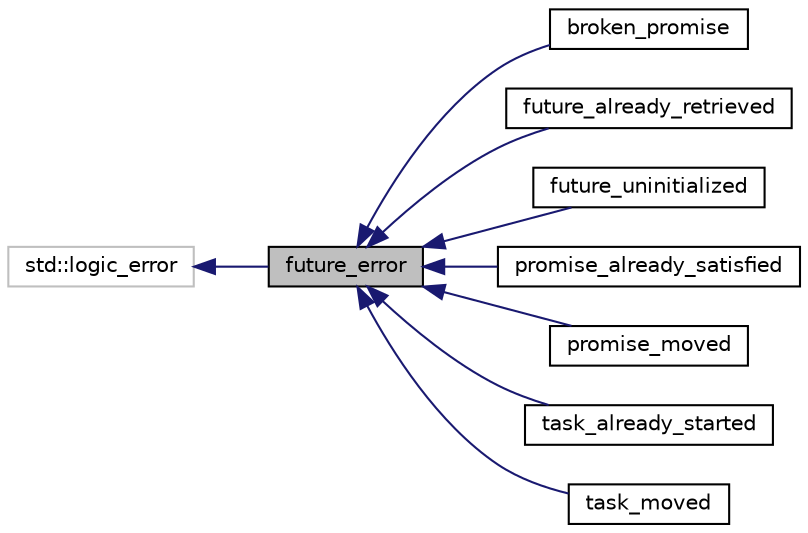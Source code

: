 digraph "future_error"
{
  edge [fontname="Helvetica",fontsize="10",labelfontname="Helvetica",labelfontsize="10"];
  node [fontname="Helvetica",fontsize="10",shape=record];
  rankdir="LR";
  Node1 [label="future_error",height=0.2,width=0.4,color="black", fillcolor="grey75", style="filled" fontcolor="black"];
  Node2 -> Node1 [dir="back",color="midnightblue",fontsize="10",style="solid",fontname="Helvetica"];
  Node2 [label="std::logic_error",height=0.2,width=0.4,color="grey75", fillcolor="white", style="filled"];
  Node1 -> Node3 [dir="back",color="midnightblue",fontsize="10",style="solid",fontname="Helvetica"];
  Node3 [label="broken_promise",height=0.2,width=0.4,color="black", fillcolor="white", style="filled",URL="$classbroken__promise.xhtml"];
  Node1 -> Node4 [dir="back",color="midnightblue",fontsize="10",style="solid",fontname="Helvetica"];
  Node4 [label="future_already_retrieved",height=0.2,width=0.4,color="black", fillcolor="white", style="filled",URL="$classfuture__already__retrieved.xhtml"];
  Node1 -> Node5 [dir="back",color="midnightblue",fontsize="10",style="solid",fontname="Helvetica"];
  Node5 [label="future_uninitialized",height=0.2,width=0.4,color="black", fillcolor="white", style="filled",URL="$classfuture__uninitialized.xhtml"];
  Node1 -> Node6 [dir="back",color="midnightblue",fontsize="10",style="solid",fontname="Helvetica"];
  Node6 [label="promise_already_satisfied",height=0.2,width=0.4,color="black", fillcolor="white", style="filled",URL="$classpromise__already__satisfied.xhtml"];
  Node1 -> Node7 [dir="back",color="midnightblue",fontsize="10",style="solid",fontname="Helvetica"];
  Node7 [label="promise_moved",height=0.2,width=0.4,color="black", fillcolor="white", style="filled",URL="$classpromise__moved.xhtml"];
  Node1 -> Node8 [dir="back",color="midnightblue",fontsize="10",style="solid",fontname="Helvetica"];
  Node8 [label="task_already_started",height=0.2,width=0.4,color="black", fillcolor="white", style="filled",URL="$classtask__already__started.xhtml"];
  Node1 -> Node9 [dir="back",color="midnightblue",fontsize="10",style="solid",fontname="Helvetica"];
  Node9 [label="task_moved",height=0.2,width=0.4,color="black", fillcolor="white", style="filled",URL="$classtask__moved.xhtml"];
}
